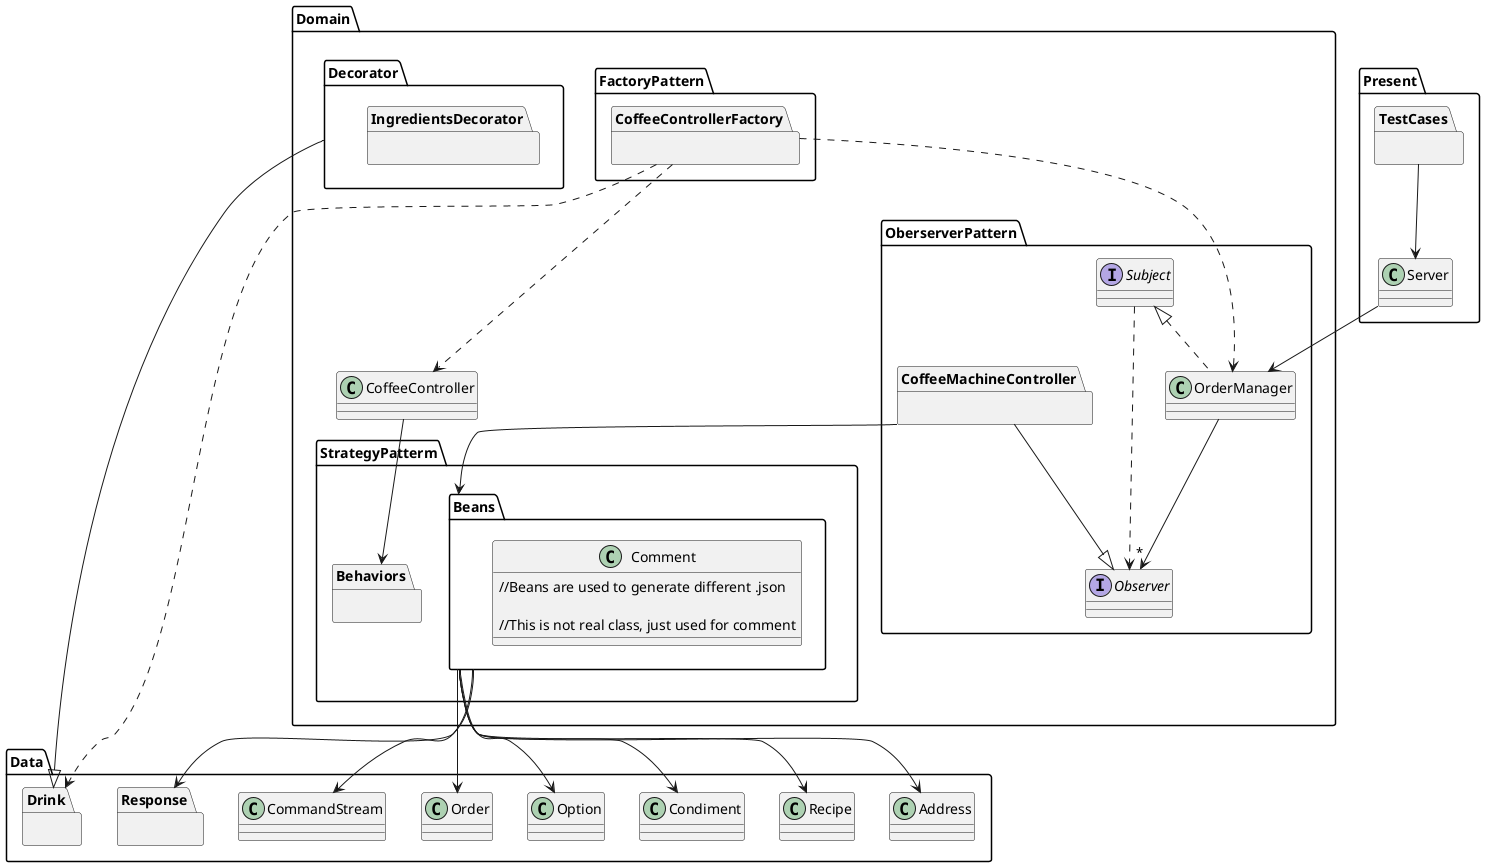 @startuml

package Domain {

package Decorator {
package IngredientsDecorator {}

}

package FactoryPattern {
package CoffeeControllerFactory{}
}

package OberserverPattern {
	interface Subject
	
	class OrderManager implements Subject
	
	Package CoffeeMachineController {}
	
	interface Observer
	
	CoffeeMachineController --|> Observer
	
	Subject ...> Observer 
	
	OrderManager -->  "*" Observer
}

Package StrategyPatterm {
package Behaviors{}

Package Beans {
class Comment {
//Beans are used to generate different .json

//This is not real class, just used for comment
}
}
}
CoffeeMachineController --> Beans
CoffeeControllerFactory ...> CoffeeController
}

CoffeeController --> Behaviors

package Data {

package Response {}

package Drink {}

class Address

class Recipe

class Condiment

class Option

class Order

class CommandStream



}


Decorator --|> Drink

package Present {

class Server

Package TestCases {}
}



Server --> OrderManager

CoffeeControllerFactory ...> Drink

CoffeeControllerFactory  ...> OrderManager

TestCases --> Server

Beans --> Address
Beans --> Recipe
Beans --> Condiment
Beans --> Option
Beans --> Order
Beans --> CommandStream
Beans --> Response
@enduml